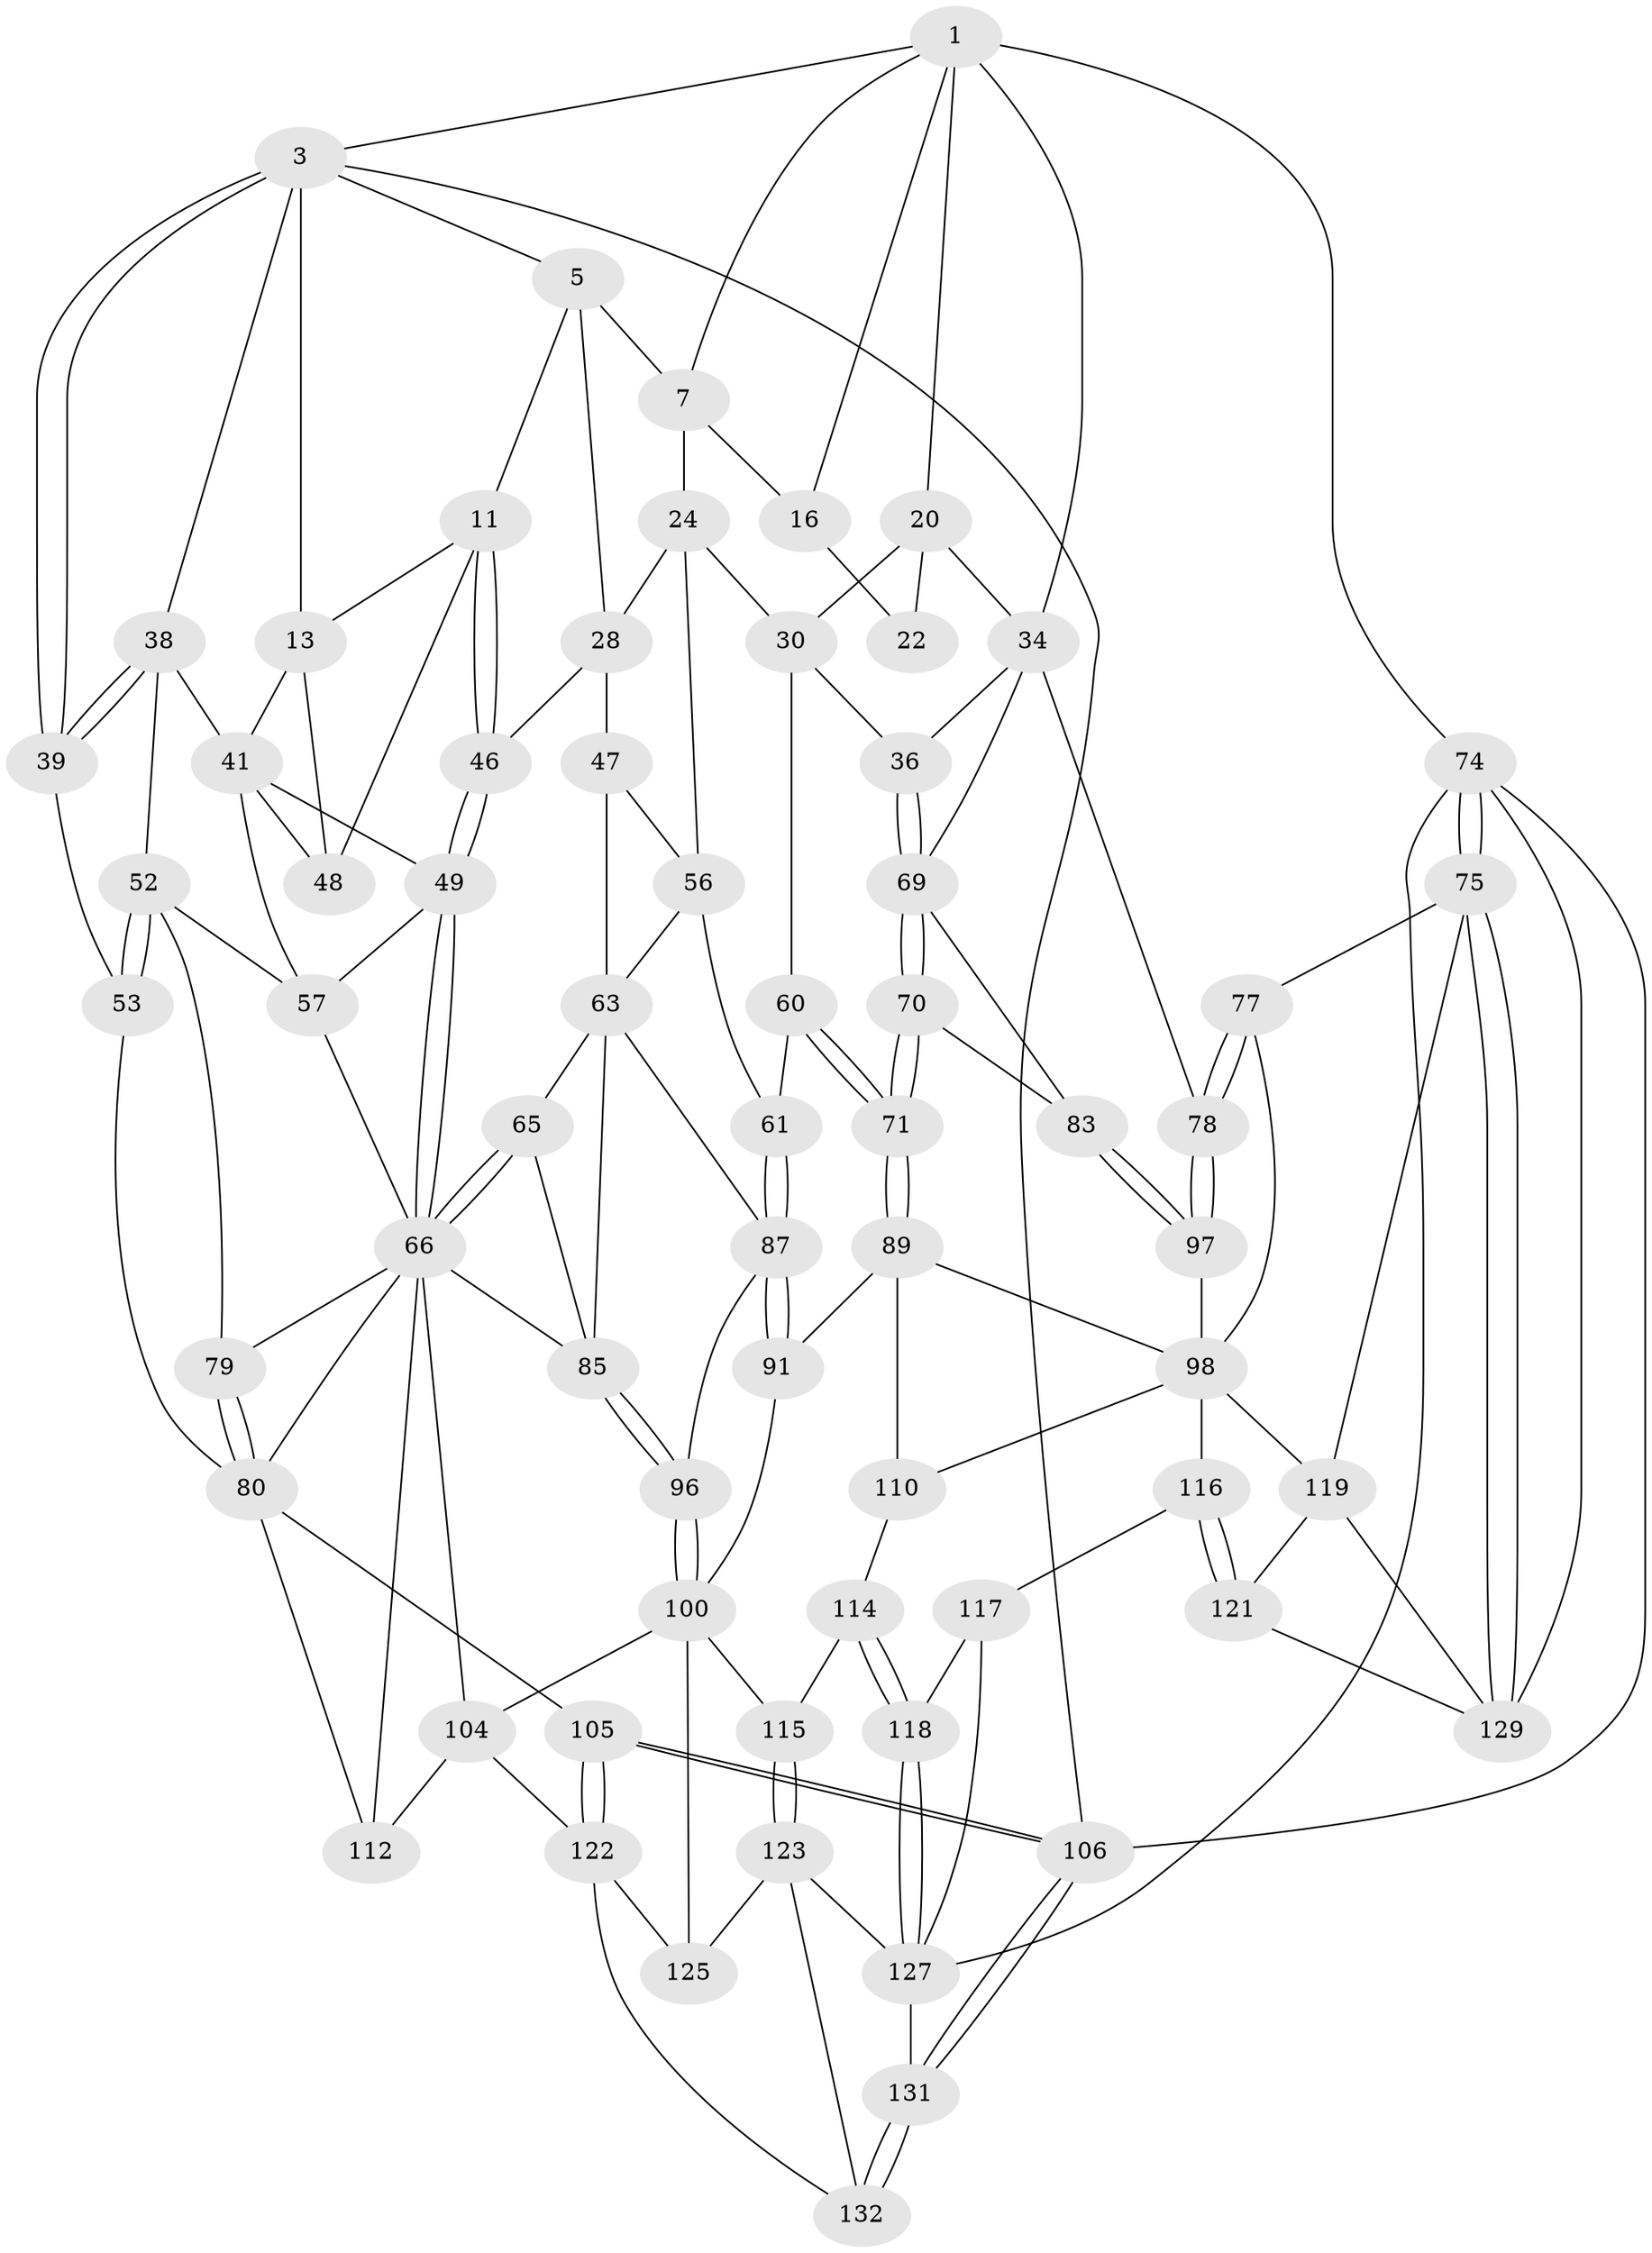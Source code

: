 // original degree distribution, {3: 0.014925373134328358, 5: 0.47761194029850745, 6: 0.2462686567164179, 4: 0.26119402985074625}
// Generated by graph-tools (version 1.1) at 2025/17/03/09/25 04:17:08]
// undirected, 67 vertices, 156 edges
graph export_dot {
graph [start="1"]
  node [color=gray90,style=filled];
  1 [pos="+0.7399402580650808+0",super="+6+2"];
  3 [pos="+0+0",super="+4"];
  5 [pos="+0.40904524952447796+0",super="+9"];
  7 [pos="+0.5831454460080029+0.05973059155345516",super="+8+18"];
  11 [pos="+0.35101463431438107+0.10458919669670722",super="+12"];
  13 [pos="+0.19979281075901095+0.1165534511997076",super="+40"];
  16 [pos="+0.7009219214366369+0.020317879933496815",super="+17"];
  20 [pos="+0.8167467114561696+0.11821562248369094",super="+26+21"];
  22 [pos="+0.724043443222592+0.1725425027472287"];
  24 [pos="+0.6180910177884738+0.15952764537795835",super="+31+25"];
  28 [pos="+0.5032581740163734+0.1807252411843785",super="+29+33"];
  30 [pos="+0.6929381503751513+0.2858117204362721",super="+37"];
  34 [pos="+1+0.13178545202728728",super="+72+35"];
  36 [pos="+0.7777507540328465+0.33914525575748417"];
  38 [pos="+0.07073797297733415+0.1581654714900674",super="+43"];
  39 [pos="+0+0"];
  41 [pos="+0.17715907341058873+0.2319837738162285",super="+42+51"];
  46 [pos="+0.39084510032698627+0.33726292000908975"];
  47 [pos="+0.5119274408398683+0.26318564843075143",super="+54"];
  48 [pos="+0.2866089351047745+0.2659521378698364"];
  49 [pos="+0.30992315255855274+0.3415949117526535",super="+50"];
  52 [pos="+0.014654665788514555+0.3607546183327363",super="+59"];
  53 [pos="+0+0.3756173433894762"];
  56 [pos="+0.5633083157967919+0.33700635512559807",super="+62"];
  57 [pos="+0.15268415816189018+0.35558316186200367",super="+58"];
  60 [pos="+0.588970614027581+0.4378801033224237"];
  61 [pos="+0.5866600171903624+0.43807864152583487"];
  63 [pos="+0.4873857110452826+0.41135168538944294",super="+64+84"];
  65 [pos="+0.40553416038904305+0.48760956264463523"];
  66 [pos="+0.2973772223852021+0.43956499106951524",super="+67"];
  69 [pos="+0.7983124514376448+0.3800482264514003",super="+73"];
  70 [pos="+0.7981575966044298+0.4269912594529863"];
  71 [pos="+0.7358788245724605+0.49580420052498697"];
  74 [pos="+1+1",super="+134"];
  75 [pos="+1+1",super="+76"];
  77 [pos="+1+0.5658759501751363"];
  78 [pos="+1+0.44093546515548254"];
  79 [pos="+0.07914001686541691+0.5315277196256195"];
  80 [pos="+0+0.6601010534430746",super="+81+101"];
  83 [pos="+0.8739322254098608+0.4805034440406977"];
  85 [pos="+0.4892781706467745+0.5444068674286392",super="+86"];
  87 [pos="+0.5803185326934798+0.5214629747466648",super="+88"];
  89 [pos="+0.7273399160753938+0.5398708271946084",super="+90+99"];
  91 [pos="+0.64415593622612+0.6306592002287054"];
  96 [pos="+0.5116516211568541+0.5938558054913191"];
  97 [pos="+0.9112196592173291+0.5194344105130482"];
  98 [pos="+0.9026660773042063+0.5726322232063958",super="+107"];
  100 [pos="+0.5168547409123978+0.6345248139402939",super="+102"];
  104 [pos="+0.36452570825823083+0.678797860288643",super="+113"];
  105 [pos="+0+1"];
  106 [pos="+0+1"];
  110 [pos="+0.8863191531754309+0.6574074578710913",super="+111"];
  112 [pos="+0.16176574973643715+0.6848602568317598"];
  114 [pos="+0.6988028953682951+0.7124297011702783"];
  115 [pos="+0.5750492345750721+0.7627806995912282"];
  116 [pos="+0.820599705849672+0.8621412070778445"];
  117 [pos="+0.7333659488625436+0.8020622626209298"];
  118 [pos="+0.7200097831488108+0.7807280782948774"];
  119 [pos="+1+0.7841844982192856",super="+120"];
  121 [pos="+0.832757640608679+0.8742503005533201"];
  122 [pos="+0.1299331201582138+0.8794025995810293",super="+126"];
  123 [pos="+0.49306956635965465+0.8466380656469038",super="+124"];
  125 [pos="+0.39015155005527946+0.8094581963264373"];
  127 [pos="+0.5623187051758967+0.8815615660952593",super="+128"];
  129 [pos="+0.9759409760677809+0.9452253549840104",super="+133"];
  131 [pos="+0.41124736802073+1"];
  132 [pos="+0.40783149983494177+1"];
  1 -- 16;
  1 -- 7;
  1 -- 20 [weight=2];
  1 -- 34;
  1 -- 3;
  1 -- 74;
  3 -- 39;
  3 -- 39;
  3 -- 106;
  3 -- 5;
  3 -- 13;
  3 -- 38;
  5 -- 11;
  5 -- 7;
  5 -- 28;
  7 -- 24 [weight=2];
  7 -- 16;
  11 -- 46;
  11 -- 46;
  11 -- 48;
  11 -- 13;
  13 -- 48;
  13 -- 41;
  16 -- 22;
  20 -- 34;
  20 -- 22 [weight=2];
  20 -- 30;
  24 -- 56;
  24 -- 28 [weight=2];
  24 -- 30;
  28 -- 46;
  28 -- 47 [weight=3];
  30 -- 36;
  30 -- 60;
  34 -- 78;
  34 -- 36;
  34 -- 69;
  36 -- 69;
  36 -- 69;
  38 -- 39;
  38 -- 39;
  38 -- 41;
  38 -- 52;
  39 -- 53;
  41 -- 57;
  41 -- 48;
  41 -- 49;
  46 -- 49;
  46 -- 49;
  47 -- 56;
  47 -- 63;
  49 -- 66;
  49 -- 66;
  49 -- 57;
  52 -- 53;
  52 -- 53;
  52 -- 79;
  52 -- 57;
  53 -- 80;
  56 -- 61;
  56 -- 63;
  57 -- 66;
  60 -- 61;
  60 -- 71;
  60 -- 71;
  61 -- 87;
  61 -- 87;
  63 -- 65;
  63 -- 85;
  63 -- 87;
  65 -- 66;
  65 -- 66;
  65 -- 85;
  66 -- 112;
  66 -- 80;
  66 -- 85;
  66 -- 104;
  66 -- 79;
  69 -- 70;
  69 -- 70;
  69 -- 83;
  70 -- 71;
  70 -- 71;
  70 -- 83;
  71 -- 89;
  71 -- 89;
  74 -- 75;
  74 -- 75;
  74 -- 106;
  74 -- 129;
  74 -- 127;
  75 -- 129;
  75 -- 129;
  75 -- 77;
  75 -- 119;
  77 -- 78;
  77 -- 78;
  77 -- 98;
  78 -- 97;
  78 -- 97;
  79 -- 80;
  79 -- 80;
  80 -- 105;
  80 -- 112;
  83 -- 97;
  83 -- 97;
  85 -- 96;
  85 -- 96;
  87 -- 91;
  87 -- 91;
  87 -- 96;
  89 -- 91;
  89 -- 110 [weight=2];
  89 -- 98;
  91 -- 100;
  96 -- 100;
  96 -- 100;
  97 -- 98;
  98 -- 116;
  98 -- 119;
  98 -- 110;
  100 -- 104;
  100 -- 115;
  100 -- 125;
  104 -- 122;
  104 -- 112;
  105 -- 106;
  105 -- 106;
  105 -- 122;
  105 -- 122;
  106 -- 131;
  106 -- 131;
  110 -- 114;
  114 -- 115;
  114 -- 118;
  114 -- 118;
  115 -- 123;
  115 -- 123;
  116 -- 117;
  116 -- 121;
  116 -- 121;
  117 -- 118;
  117 -- 127;
  118 -- 127;
  118 -- 127;
  119 -- 121;
  119 -- 129;
  121 -- 129;
  122 -- 132;
  122 -- 125;
  123 -- 127;
  123 -- 132;
  123 -- 125;
  127 -- 131;
  131 -- 132;
  131 -- 132;
}
